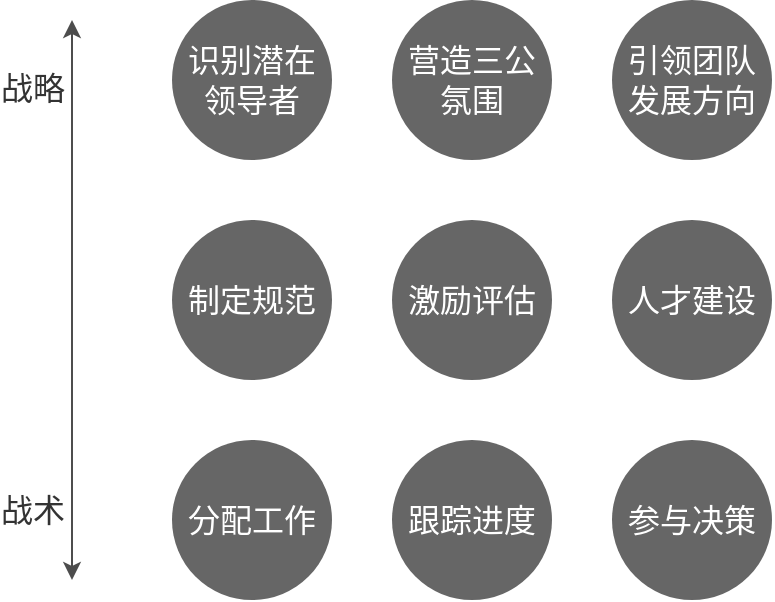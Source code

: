<mxfile version="12.1.1" type="device" pages="1"><diagram id="_LEKQU5C5S_7ngldjE4c" name="Page-1"><mxGraphModel dx="1168" dy="734" grid="1" gridSize="10" guides="1" tooltips="1" connect="1" arrows="1" fold="1" page="1" pageScale="1" pageWidth="1169" pageHeight="827" math="0" shadow="0"><root><mxCell id="0"/><mxCell id="1" parent="0"/><mxCell id="J0ZxobY-iNeiq45G7peU-1" value="&lt;div&gt;识别潜在&lt;/div&gt;&lt;div&gt;领导者&lt;/div&gt;" style="ellipse;aspect=fixed;fillColor=#666666;strokeColor=none;fontColor=#FFFFFF;labelBackgroundColor=none;fontSize=16;whiteSpace=wrap;html=1;" vertex="1" parent="1"><mxGeometry x="290" y="140" width="80" height="80" as="geometry"/></mxCell><mxCell id="J0ZxobY-iNeiq45G7peU-2" value="&lt;div&gt;营造三公&lt;/div&gt;&lt;div&gt;氛围&lt;/div&gt;" style="ellipse;aspect=fixed;fillColor=#666666;strokeColor=none;fontColor=#FFFFFF;labelBackgroundColor=none;fontSize=16;whiteSpace=wrap;html=1;" vertex="1" parent="1"><mxGeometry x="400" y="140" width="80" height="80" as="geometry"/></mxCell><mxCell id="J0ZxobY-iNeiq45G7peU-3" value="&lt;div&gt;引领团队&lt;/div&gt;&lt;div&gt;发展方向&lt;/div&gt;" style="ellipse;aspect=fixed;fillColor=#666666;strokeColor=none;fontColor=#FFFFFF;labelBackgroundColor=none;fontSize=16;whiteSpace=wrap;html=1;" vertex="1" parent="1"><mxGeometry x="510" y="140" width="80" height="80" as="geometry"/></mxCell><mxCell id="J0ZxobY-iNeiq45G7peU-4" value="制定规范" style="ellipse;aspect=fixed;fillColor=#666666;strokeColor=none;fontColor=#FFFFFF;labelBackgroundColor=none;fontSize=16;whiteSpace=wrap;html=1;" vertex="1" parent="1"><mxGeometry x="290" y="250" width="80" height="80" as="geometry"/></mxCell><mxCell id="J0ZxobY-iNeiq45G7peU-5" value="激励评估" style="ellipse;aspect=fixed;fillColor=#666666;strokeColor=none;fontColor=#FFFFFF;labelBackgroundColor=none;fontSize=16;whiteSpace=wrap;html=1;" vertex="1" parent="1"><mxGeometry x="400" y="250" width="80" height="80" as="geometry"/></mxCell><mxCell id="J0ZxobY-iNeiq45G7peU-6" value="人才建设" style="ellipse;aspect=fixed;fillColor=#666666;strokeColor=none;fontColor=#FFFFFF;labelBackgroundColor=none;fontSize=16;whiteSpace=wrap;html=1;" vertex="1" parent="1"><mxGeometry x="510" y="250" width="80" height="80" as="geometry"/></mxCell><mxCell id="J0ZxobY-iNeiq45G7peU-7" value="分配工作" style="ellipse;aspect=fixed;fillColor=#666666;strokeColor=none;fontColor=#FFFFFF;labelBackgroundColor=none;fontSize=16;whiteSpace=wrap;html=1;" vertex="1" parent="1"><mxGeometry x="290" y="360" width="80" height="80" as="geometry"/></mxCell><mxCell id="J0ZxobY-iNeiq45G7peU-8" value="跟踪进度" style="ellipse;aspect=fixed;fillColor=#666666;strokeColor=none;fontColor=#FFFFFF;labelBackgroundColor=none;fontSize=16;whiteSpace=wrap;html=1;" vertex="1" parent="1"><mxGeometry x="400" y="360" width="80" height="80" as="geometry"/></mxCell><mxCell id="J0ZxobY-iNeiq45G7peU-9" value="参与决策" style="ellipse;aspect=fixed;fillColor=#666666;strokeColor=none;fontColor=#FFFFFF;labelBackgroundColor=none;fontSize=16;whiteSpace=wrap;html=1;" vertex="1" parent="1"><mxGeometry x="510" y="360" width="80" height="80" as="geometry"/></mxCell><mxCell id="J0ZxobY-iNeiq45G7peU-10" value="" style="endArrow=classic;startArrow=classic;html=1;fontSize=16;fontColor=#333333;strokeColor=#4D4D4D;" edge="1" parent="1"><mxGeometry width="50" height="50" relative="1" as="geometry"><mxPoint x="240" y="430" as="sourcePoint"/><mxPoint x="240" y="150" as="targetPoint"/></mxGeometry></mxCell><mxCell id="J0ZxobY-iNeiq45G7peU-11" value="&lt;div&gt;战略&lt;/div&gt;&lt;div&gt;&lt;br&gt;&lt;/div&gt;&lt;div&gt;&lt;br&gt;&lt;/div&gt;&lt;div&gt;&lt;br&gt;&lt;/div&gt;&lt;div&gt;&lt;br&gt;&lt;/div&gt;&lt;div&gt;&lt;br&gt;&lt;/div&gt;&lt;div&gt;&lt;br&gt;&lt;/div&gt;&lt;div&gt;&lt;br&gt;&lt;/div&gt;&lt;div&gt;&lt;br&gt;&lt;/div&gt;&lt;div&gt;&lt;br&gt;&lt;/div&gt;&lt;div&gt;&lt;br&gt;&lt;/div&gt;&lt;div&gt;战术&lt;br&gt;&lt;/div&gt;" style="text;html=1;resizable=0;points=[];align=center;verticalAlign=middle;labelBackgroundColor=#ffffff;fontSize=16;fontColor=#333333;" vertex="1" connectable="0" parent="J0ZxobY-iNeiq45G7peU-10"><mxGeometry x="-0.336" y="-2" relative="1" as="geometry"><mxPoint x="-22" y="-47" as="offset"/></mxGeometry></mxCell></root></mxGraphModel></diagram></mxfile>